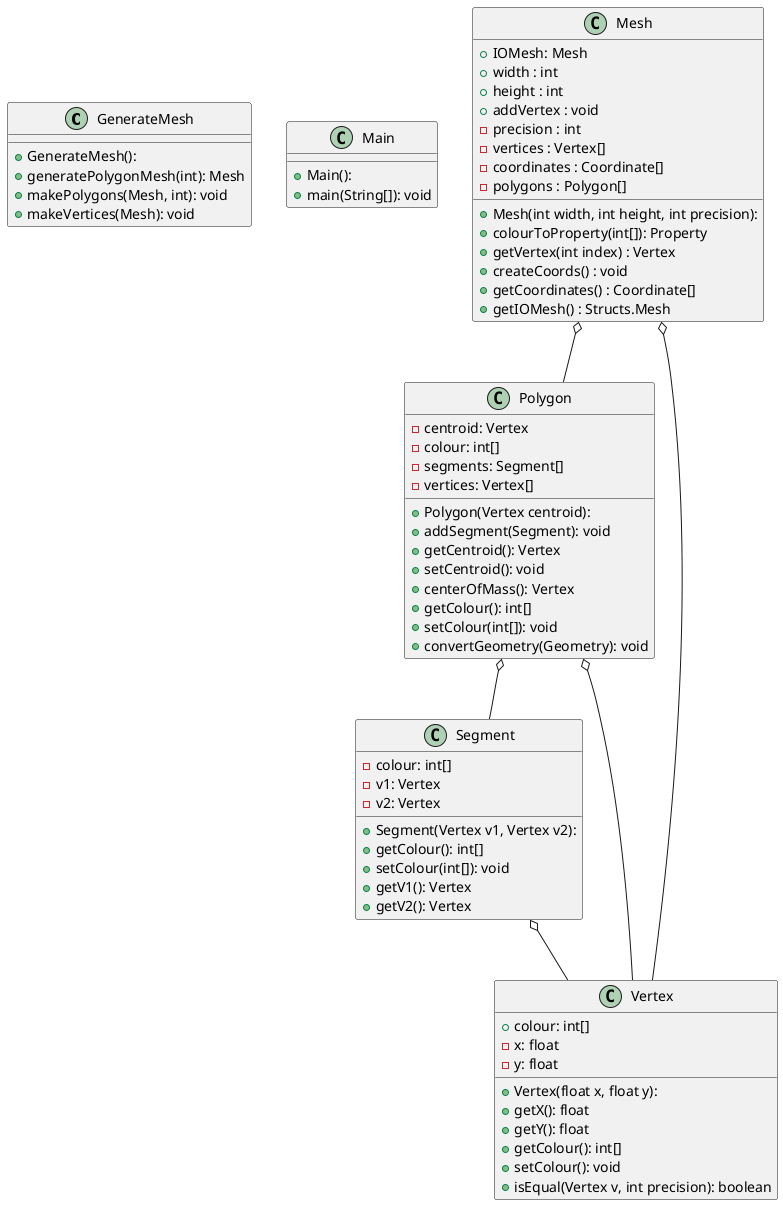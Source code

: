 @startuml

class GenerateMesh {
    + GenerateMesh():
    + generatePolygonMesh(int): Mesh
    + makePolygons(Mesh, int): void
    + makeVertices(Mesh): void
}

class Main {
    + Main():
    + main(String[]): void
}

class Mesh {
    + Mesh(int width, int height, int precision):
    + colourToProperty(int[]): Property
    + IOMesh: Mesh
    + width : int
    + height : int
    + addVertex : void
    + getVertex(int index) : Vertex
    + createCoords() : void
    + getCoordinates() : Coordinate[]
    + getIOMesh() : Structs.Mesh
    - precision : int
    - vertices : Vertex[]
    - coordinates : Coordinate[]
    - polygons : Polygon[]
}

class Polygon {
    + Polygon(Vertex centroid):
    - centroid: Vertex
    - colour: int[]
    - segments: Segment[]
    - vertices: Vertex[]
    + addSegment(Segment): void
    + getCentroid(): Vertex
    + setCentroid(): void
    + centerOfMass(): Vertex
    + getColour(): int[]
    + setColour(int[]): void
    + convertGeometry(Geometry): void
}

class Segment {
    + Segment(Vertex v1, Vertex v2):
    - colour: int[]
    - v1: Vertex
    - v2: Vertex
    + getColour(): int[]
    + setColour(int[]): void
    + getV1(): Vertex
    + getV2(): Vertex
}
class Vertex {
    + Vertex(float x, float y):
    + colour: int[]
    - x: float
    - y: float
    + getX(): float
    + getY(): float
    + getColour(): int[]
    + setColour(): void
    + isEqual(Vertex v, int precision): boolean
}

Mesh             o-- Polygon
Mesh             o-- Vertex
Polygon          o-- Segment
Polygon          o-- Vertex
Segment          o-- Vertex
@enduml